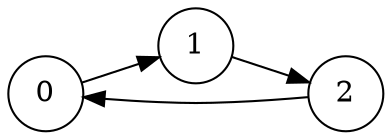 digraph g{
node[shape = circle];
nodestep=0.6;
rankdir=LR;
0 ->1 [len = 3.0];
1 ->2 [len = 3.0];
2 ->0 [len = 3.0];
}
